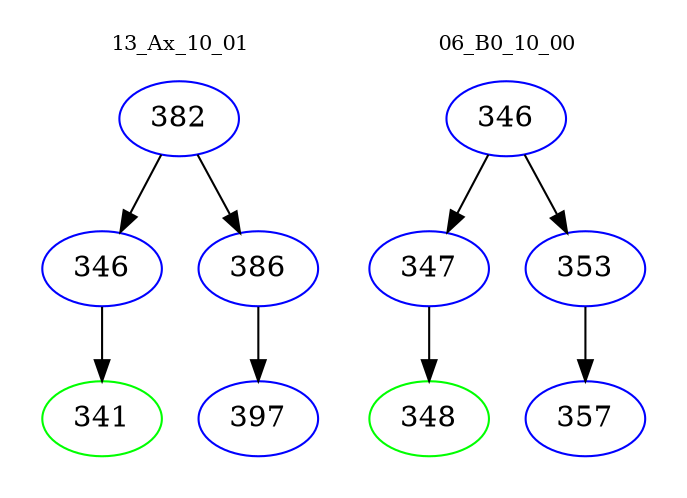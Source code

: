 digraph{
subgraph cluster_0 {
color = white
label = "13_Ax_10_01";
fontsize=10;
T0_382 [label="382", color="blue"]
T0_382 -> T0_346 [color="black"]
T0_346 [label="346", color="blue"]
T0_346 -> T0_341 [color="black"]
T0_341 [label="341", color="green"]
T0_382 -> T0_386 [color="black"]
T0_386 [label="386", color="blue"]
T0_386 -> T0_397 [color="black"]
T0_397 [label="397", color="blue"]
}
subgraph cluster_1 {
color = white
label = "06_B0_10_00";
fontsize=10;
T1_346 [label="346", color="blue"]
T1_346 -> T1_347 [color="black"]
T1_347 [label="347", color="blue"]
T1_347 -> T1_348 [color="black"]
T1_348 [label="348", color="green"]
T1_346 -> T1_353 [color="black"]
T1_353 [label="353", color="blue"]
T1_353 -> T1_357 [color="black"]
T1_357 [label="357", color="blue"]
}
}
